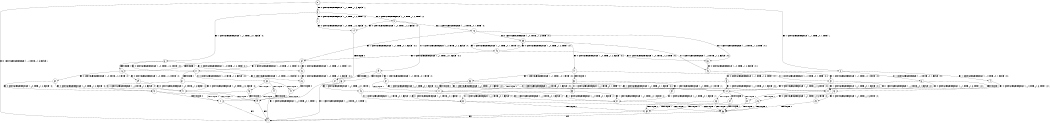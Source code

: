 digraph BCG {
size = "7, 10.5";
center = TRUE;
node [shape = circle];
0 [peripheries = 2];
0 -> 1 [label = "EX !0 !ATOMIC_EXCH_BRANCH (1, +1, TRUE, +1, 3, FALSE) !::"];
0 -> 2 [label = "EX !1 !ATOMIC_EXCH_BRANCH (1, +1, TRUE, +0, 1, TRUE) !::"];
0 -> 3 [label = "EX !0 !ATOMIC_EXCH_BRANCH (1, +1, TRUE, +1, 3, FALSE) !::"];
2 -> 4 [label = "EX !1 !ATOMIC_EXCH_BRANCH (1, +1, TRUE, +0, 1, FALSE) !:0:1:"];
2 -> 5 [label = "EX !0 !ATOMIC_EXCH_BRANCH (1, +1, TRUE, +1, 3, TRUE) !:0:1:"];
2 -> 6 [label = "EX !1 !ATOMIC_EXCH_BRANCH (1, +1, TRUE, +0, 1, FALSE) !:0:1:"];
3 -> 7 [label = "EX !0 !ATOMIC_EXCH_BRANCH (1, +0, TRUE, +1, 2, TRUE) !:0:"];
3 -> 8 [label = "EX !1 !ATOMIC_EXCH_BRANCH (1, +1, TRUE, +0, 1, FALSE) !:0:"];
3 -> 9 [label = "EX !0 !ATOMIC_EXCH_BRANCH (1, +0, TRUE, +1, 2, TRUE) !:0:"];
4 -> 10 [label = "EX !0 !ATOMIC_EXCH_BRANCH (1, +1, TRUE, +1, 3, TRUE) !:0:1:"];
5 -> 10 [label = "EX !1 !ATOMIC_EXCH_BRANCH (1, +1, TRUE, +0, 1, FALSE) !:0:1:"];
5 -> 11 [label = "TERMINATE !0"];
5 -> 12 [label = "EX !1 !ATOMIC_EXCH_BRANCH (1, +1, TRUE, +0, 1, FALSE) !:0:1:"];
6 -> 10 [label = "EX !0 !ATOMIC_EXCH_BRANCH (1, +1, TRUE, +1, 3, TRUE) !:0:1:"];
6 -> 13 [label = "TERMINATE !1"];
6 -> 12 [label = "EX !0 !ATOMIC_EXCH_BRANCH (1, +1, TRUE, +1, 3, TRUE) !:0:1:"];
7 -> 14 [label = "EX !0 !ATOMIC_EXCH_BRANCH (1, +0, TRUE, +1, 2, FALSE) !:0:"];
8 -> 15 [label = "EX !0 !ATOMIC_EXCH_BRANCH (1, +0, TRUE, +1, 2, TRUE) !:0:1:"];
8 -> 16 [label = "TERMINATE !1"];
8 -> 17 [label = "EX !0 !ATOMIC_EXCH_BRANCH (1, +0, TRUE, +1, 2, TRUE) !:0:1:"];
9 -> 14 [label = "EX !0 !ATOMIC_EXCH_BRANCH (1, +0, TRUE, +1, 2, FALSE) !:0:"];
9 -> 18 [label = "EX !1 !ATOMIC_EXCH_BRANCH (1, +1, TRUE, +0, 1, TRUE) !:0:"];
9 -> 19 [label = "EX !0 !ATOMIC_EXCH_BRANCH (1, +0, TRUE, +1, 2, FALSE) !:0:"];
10 -> 20 [label = "TERMINATE !0"];
11 -> 21 [label = "EX !1 !ATOMIC_EXCH_BRANCH (1, +1, TRUE, +0, 1, FALSE) !:1:"];
11 -> 22 [label = "EX !1 !ATOMIC_EXCH_BRANCH (1, +1, TRUE, +0, 1, FALSE) !:1:"];
12 -> 20 [label = "TERMINATE !0"];
12 -> 23 [label = "TERMINATE !1"];
12 -> 24 [label = "TERMINATE !0"];
13 -> 25 [label = "EX !0 !ATOMIC_EXCH_BRANCH (1, +1, TRUE, +1, 3, TRUE) !:0:"];
13 -> 26 [label = "EX !0 !ATOMIC_EXCH_BRANCH (1, +1, TRUE, +1, 3, TRUE) !:0:"];
14 -> 27 [label = "TERMINATE !0"];
15 -> 28 [label = "EX !0 !ATOMIC_EXCH_BRANCH (1, +0, TRUE, +1, 2, FALSE) !:0:1:"];
16 -> 29 [label = "EX !0 !ATOMIC_EXCH_BRANCH (1, +0, TRUE, +1, 2, TRUE) !:0:"];
16 -> 30 [label = "EX !0 !ATOMIC_EXCH_BRANCH (1, +0, TRUE, +1, 2, TRUE) !:0:"];
17 -> 28 [label = "EX !0 !ATOMIC_EXCH_BRANCH (1, +0, TRUE, +1, 2, FALSE) !:0:1:"];
17 -> 31 [label = "TERMINATE !1"];
17 -> 32 [label = "EX !0 !ATOMIC_EXCH_BRANCH (1, +0, TRUE, +1, 2, FALSE) !:0:1:"];
18 -> 33 [label = "EX !0 !ATOMIC_EXCH_BRANCH (1, +0, TRUE, +1, 2, TRUE) !:0:1:"];
18 -> 34 [label = "EX !1 !ATOMIC_EXCH_BRANCH (1, +1, TRUE, +0, 1, FALSE) !:0:1:"];
18 -> 35 [label = "EX !0 !ATOMIC_EXCH_BRANCH (1, +0, TRUE, +1, 2, TRUE) !:0:1:"];
19 -> 27 [label = "TERMINATE !0"];
19 -> 36 [label = "TERMINATE !0"];
19 -> 37 [label = "EX !1 !ATOMIC_EXCH_BRANCH (1, +1, TRUE, +0, 1, TRUE) !:0:"];
20 -> 38 [label = "TERMINATE !1"];
21 -> 38 [label = "TERMINATE !1"];
22 -> 38 [label = "TERMINATE !1"];
22 -> 39 [label = "TERMINATE !1"];
23 -> 38 [label = "TERMINATE !0"];
23 -> 39 [label = "TERMINATE !0"];
24 -> 38 [label = "TERMINATE !1"];
24 -> 39 [label = "TERMINATE !1"];
25 -> 38 [label = "TERMINATE !0"];
26 -> 38 [label = "TERMINATE !0"];
26 -> 39 [label = "TERMINATE !0"];
27 -> 1 [label = "EX !1 !ATOMIC_EXCH_BRANCH (1, +1, TRUE, +0, 1, TRUE) !::"];
28 -> 40 [label = "TERMINATE !0"];
29 -> 41 [label = "EX !0 !ATOMIC_EXCH_BRANCH (1, +0, TRUE, +1, 2, FALSE) !:0:"];
30 -> 41 [label = "EX !0 !ATOMIC_EXCH_BRANCH (1, +0, TRUE, +1, 2, FALSE) !:0:"];
30 -> 42 [label = "EX !0 !ATOMIC_EXCH_BRANCH (1, +0, TRUE, +1, 2, FALSE) !:0:"];
31 -> 41 [label = "EX !0 !ATOMIC_EXCH_BRANCH (1, +0, TRUE, +1, 2, FALSE) !:0:"];
31 -> 42 [label = "EX !0 !ATOMIC_EXCH_BRANCH (1, +0, TRUE, +1, 2, FALSE) !:0:"];
32 -> 40 [label = "TERMINATE !0"];
32 -> 43 [label = "TERMINATE !1"];
32 -> 44 [label = "TERMINATE !0"];
33 -> 45 [label = "EX !0 !ATOMIC_EXCH_BRANCH (1, +0, TRUE, +1, 2, FALSE) !:0:1:"];
34 -> 15 [label = "EX !0 !ATOMIC_EXCH_BRANCH (1, +0, TRUE, +1, 2, TRUE) !:0:1:"];
34 -> 16 [label = "TERMINATE !1"];
34 -> 17 [label = "EX !0 !ATOMIC_EXCH_BRANCH (1, +0, TRUE, +1, 2, TRUE) !:0:1:"];
35 -> 45 [label = "EX !0 !ATOMIC_EXCH_BRANCH (1, +0, TRUE, +1, 2, FALSE) !:0:1:"];
35 -> 46 [label = "EX !1 !ATOMIC_EXCH_BRANCH (1, +1, TRUE, +0, 1, TRUE) !:0:1:"];
35 -> 47 [label = "EX !0 !ATOMIC_EXCH_BRANCH (1, +0, TRUE, +1, 2, FALSE) !:0:1:"];
36 -> 1 [label = "EX !1 !ATOMIC_EXCH_BRANCH (1, +1, TRUE, +0, 1, TRUE) !::"];
36 -> 48 [label = "EX !1 !ATOMIC_EXCH_BRANCH (1, +1, TRUE, +0, 1, TRUE) !::"];
37 -> 10 [label = "EX !1 !ATOMIC_EXCH_BRANCH (1, +1, TRUE, +0, 1, FALSE) !:0:1:"];
37 -> 11 [label = "TERMINATE !0"];
37 -> 12 [label = "EX !1 !ATOMIC_EXCH_BRANCH (1, +1, TRUE, +0, 1, FALSE) !:0:1:"];
38 -> 1 [label = "exit"];
39 -> 1 [label = "exit"];
40 -> 49 [label = "TERMINATE !1"];
41 -> 49 [label = "TERMINATE !0"];
42 -> 49 [label = "TERMINATE !0"];
42 -> 50 [label = "TERMINATE !0"];
43 -> 49 [label = "TERMINATE !0"];
43 -> 50 [label = "TERMINATE !0"];
44 -> 49 [label = "TERMINATE !1"];
44 -> 50 [label = "TERMINATE !1"];
45 -> 51 [label = "EX !1 !ATOMIC_EXCH_BRANCH (1, +1, TRUE, +0, 1, TRUE) !:0:1:"];
46 -> 33 [label = "EX !0 !ATOMIC_EXCH_BRANCH (1, +0, TRUE, +1, 2, TRUE) !:0:1:"];
46 -> 34 [label = "EX !1 !ATOMIC_EXCH_BRANCH (1, +1, TRUE, +0, 1, FALSE) !:0:1:"];
46 -> 35 [label = "EX !0 !ATOMIC_EXCH_BRANCH (1, +0, TRUE, +1, 2, TRUE) !:0:1:"];
47 -> 51 [label = "EX !1 !ATOMIC_EXCH_BRANCH (1, +1, TRUE, +0, 1, TRUE) !:0:1:"];
47 -> 52 [label = "TERMINATE !0"];
47 -> 53 [label = "EX !1 !ATOMIC_EXCH_BRANCH (1, +1, TRUE, +0, 1, TRUE) !:0:1:"];
48 -> 21 [label = "EX !1 !ATOMIC_EXCH_BRANCH (1, +1, TRUE, +0, 1, FALSE) !:1:"];
48 -> 22 [label = "EX !1 !ATOMIC_EXCH_BRANCH (1, +1, TRUE, +0, 1, FALSE) !:1:"];
49 -> 1 [label = "exit"];
50 -> 1 [label = "exit"];
51 -> 10 [label = "EX !1 !ATOMIC_EXCH_BRANCH (1, +1, TRUE, +0, 1, FALSE) !:0:1:"];
52 -> 54 [label = "EX !1 !ATOMIC_EXCH_BRANCH (1, +1, TRUE, +0, 1, TRUE) !:1:"];
52 -> 55 [label = "EX !1 !ATOMIC_EXCH_BRANCH (1, +1, TRUE, +0, 1, TRUE) !:1:"];
53 -> 10 [label = "EX !1 !ATOMIC_EXCH_BRANCH (1, +1, TRUE, +0, 1, FALSE) !:0:1:"];
53 -> 11 [label = "TERMINATE !0"];
53 -> 12 [label = "EX !1 !ATOMIC_EXCH_BRANCH (1, +1, TRUE, +0, 1, FALSE) !:0:1:"];
54 -> 21 [label = "EX !1 !ATOMIC_EXCH_BRANCH (1, +1, TRUE, +0, 1, FALSE) !:1:"];
55 -> 21 [label = "EX !1 !ATOMIC_EXCH_BRANCH (1, +1, TRUE, +0, 1, FALSE) !:1:"];
55 -> 22 [label = "EX !1 !ATOMIC_EXCH_BRANCH (1, +1, TRUE, +0, 1, FALSE) !:1:"];
}
